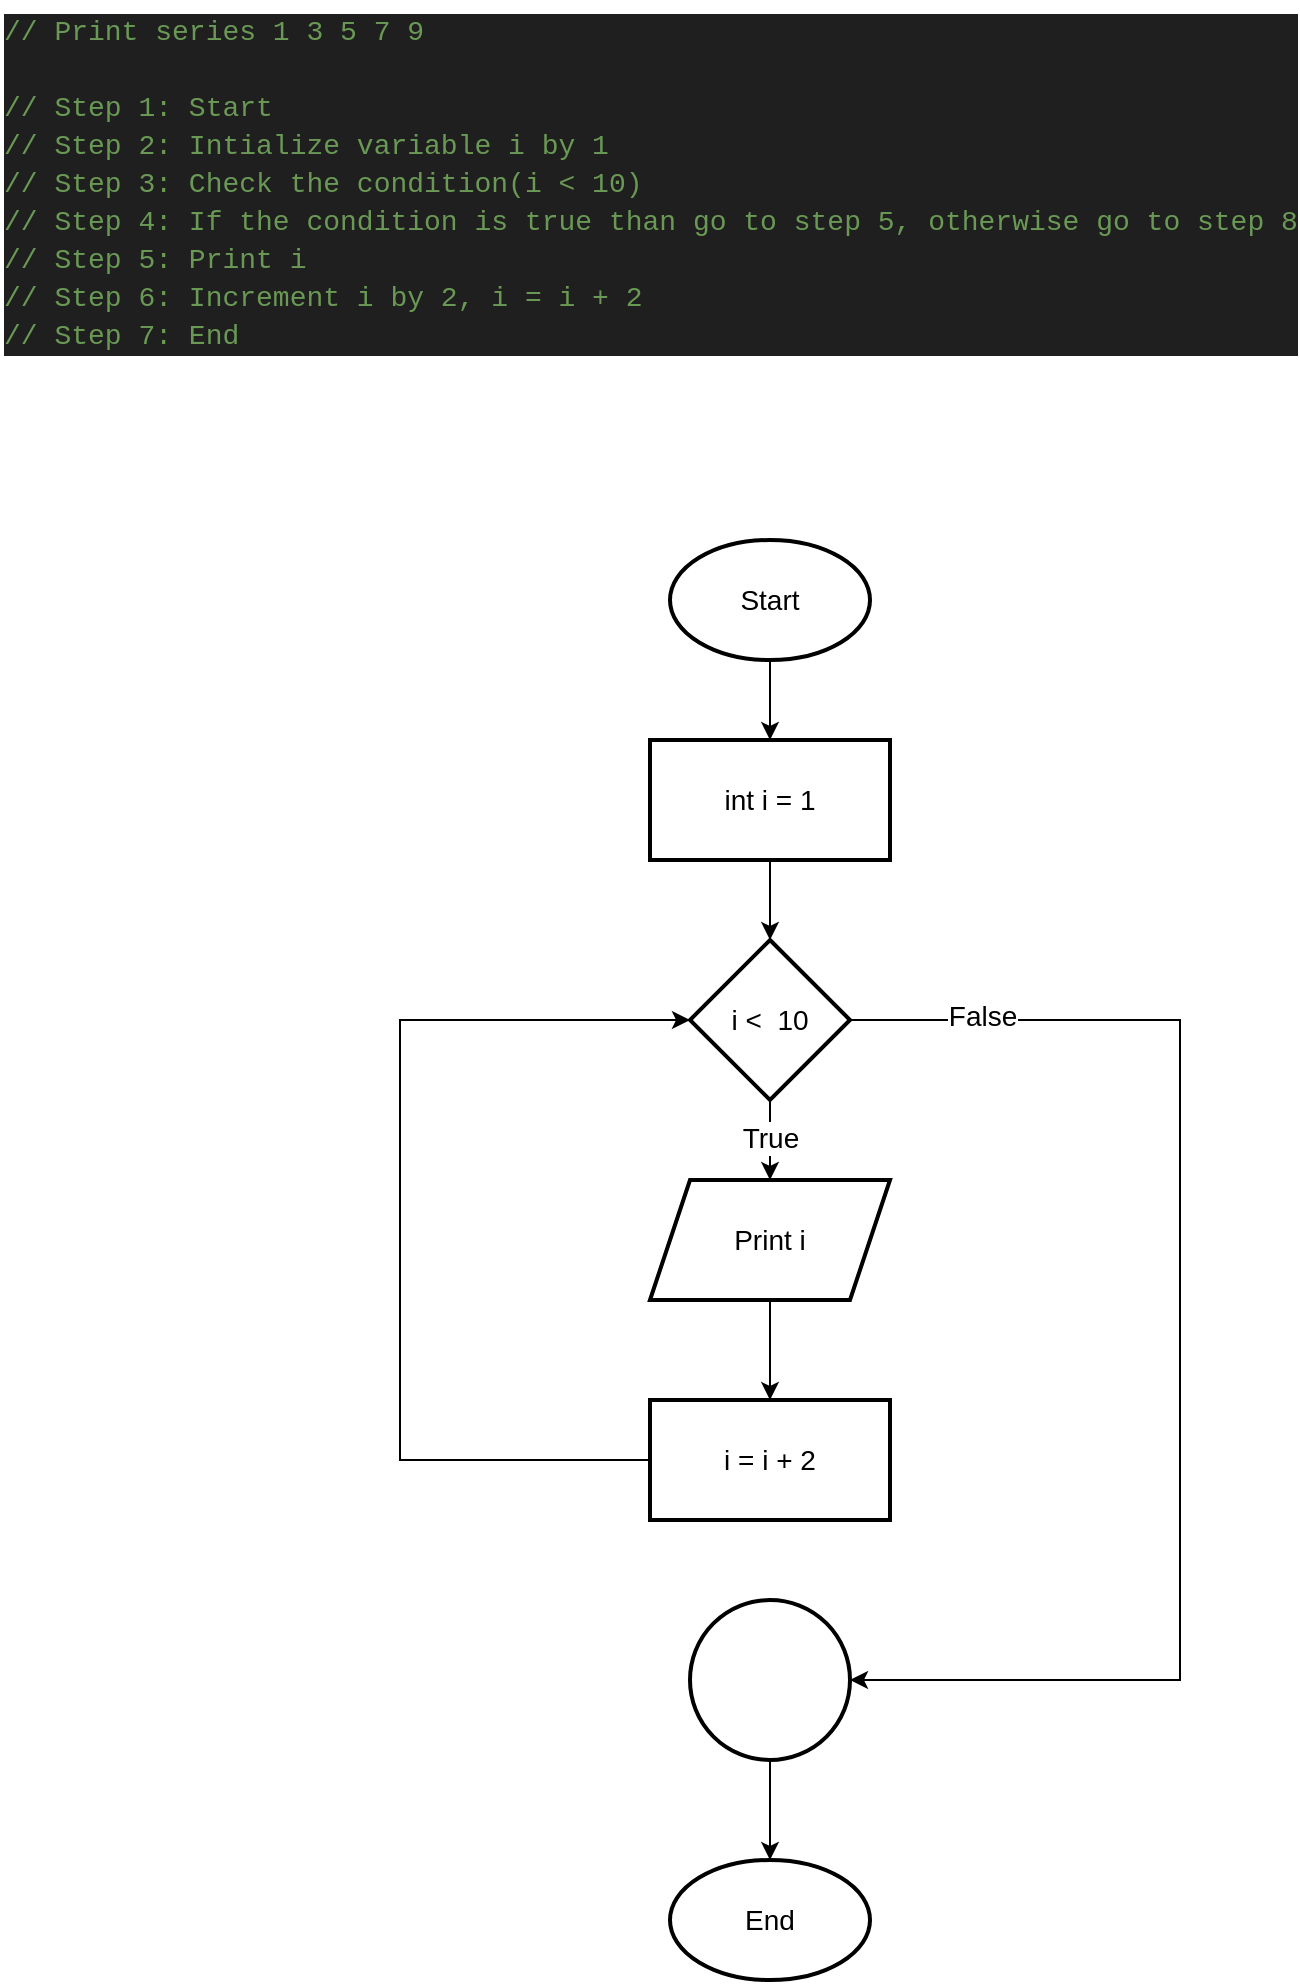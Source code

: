 <mxfile version="26.2.12">
  <diagram name="Page-1" id="WIkNgRhWNoN-tP-EKFoz">
    <mxGraphModel dx="1044" dy="562" grid="1" gridSize="10" guides="1" tooltips="1" connect="1" arrows="1" fold="1" page="1" pageScale="1" pageWidth="850" pageHeight="1100" math="0" shadow="0">
      <root>
        <mxCell id="0" />
        <mxCell id="1" parent="0" />
        <mxCell id="XNsINnKHMhgDkH4JaSbs-1" value="" style="edgeStyle=orthogonalEdgeStyle;rounded=0;orthogonalLoop=1;jettySize=auto;html=1;fontSize=14;" edge="1" parent="1" source="XNsINnKHMhgDkH4JaSbs-2" target="XNsINnKHMhgDkH4JaSbs-5">
          <mxGeometry relative="1" as="geometry" />
        </mxCell>
        <mxCell id="XNsINnKHMhgDkH4JaSbs-2" value="Start" style="strokeWidth=2;html=1;shape=mxgraph.flowchart.start_1;whiteSpace=wrap;fontSize=14;" vertex="1" parent="1">
          <mxGeometry x="375" y="310" width="100" height="60" as="geometry" />
        </mxCell>
        <mxCell id="XNsINnKHMhgDkH4JaSbs-3" value="End" style="strokeWidth=2;html=1;shape=mxgraph.flowchart.start_1;whiteSpace=wrap;fontSize=14;" vertex="1" parent="1">
          <mxGeometry x="375" y="970" width="100" height="60" as="geometry" />
        </mxCell>
        <mxCell id="XNsINnKHMhgDkH4JaSbs-4" value="" style="edgeStyle=orthogonalEdgeStyle;rounded=0;orthogonalLoop=1;jettySize=auto;html=1;fontSize=14;" edge="1" parent="1" source="XNsINnKHMhgDkH4JaSbs-5" target="XNsINnKHMhgDkH4JaSbs-10">
          <mxGeometry relative="1" as="geometry" />
        </mxCell>
        <mxCell id="XNsINnKHMhgDkH4JaSbs-5" value="int i = 1" style="whiteSpace=wrap;html=1;strokeWidth=2;fontSize=14;" vertex="1" parent="1">
          <mxGeometry x="365" y="410" width="120" height="60" as="geometry" />
        </mxCell>
        <mxCell id="XNsINnKHMhgDkH4JaSbs-6" value="" style="edgeStyle=orthogonalEdgeStyle;rounded=0;orthogonalLoop=1;jettySize=auto;html=1;fontSize=14;" edge="1" parent="1" source="XNsINnKHMhgDkH4JaSbs-10" target="XNsINnKHMhgDkH4JaSbs-12">
          <mxGeometry relative="1" as="geometry" />
        </mxCell>
        <mxCell id="XNsINnKHMhgDkH4JaSbs-7" value="True" style="edgeLabel;html=1;align=center;verticalAlign=middle;resizable=0;points=[];fontSize=14;" vertex="1" connectable="0" parent="XNsINnKHMhgDkH4JaSbs-6">
          <mxGeometry x="-0.04" relative="1" as="geometry">
            <mxPoint as="offset" />
          </mxGeometry>
        </mxCell>
        <mxCell id="XNsINnKHMhgDkH4JaSbs-8" value="" style="edgeStyle=orthogonalEdgeStyle;rounded=0;orthogonalLoop=1;jettySize=auto;html=1;fontSize=14;" edge="1" parent="1" source="XNsINnKHMhgDkH4JaSbs-10" target="XNsINnKHMhgDkH4JaSbs-16">
          <mxGeometry relative="1" as="geometry">
            <Array as="points">
              <mxPoint x="630" y="550" />
              <mxPoint x="630" y="880" />
            </Array>
          </mxGeometry>
        </mxCell>
        <mxCell id="XNsINnKHMhgDkH4JaSbs-9" value="False" style="edgeLabel;html=1;align=center;verticalAlign=middle;resizable=0;points=[];fontSize=14;" vertex="1" connectable="0" parent="XNsINnKHMhgDkH4JaSbs-8">
          <mxGeometry x="-0.801" y="2" relative="1" as="geometry">
            <mxPoint as="offset" />
          </mxGeometry>
        </mxCell>
        <mxCell id="XNsINnKHMhgDkH4JaSbs-10" value="i &amp;lt;&amp;nbsp; 10" style="rhombus;whiteSpace=wrap;html=1;strokeWidth=2;fontSize=14;" vertex="1" parent="1">
          <mxGeometry x="385" y="510" width="80" height="80" as="geometry" />
        </mxCell>
        <mxCell id="XNsINnKHMhgDkH4JaSbs-11" value="" style="edgeStyle=orthogonalEdgeStyle;rounded=0;orthogonalLoop=1;jettySize=auto;html=1;fontSize=14;" edge="1" parent="1" source="XNsINnKHMhgDkH4JaSbs-12" target="XNsINnKHMhgDkH4JaSbs-14">
          <mxGeometry relative="1" as="geometry" />
        </mxCell>
        <mxCell id="XNsINnKHMhgDkH4JaSbs-12" value="Print i" style="shape=parallelogram;perimeter=parallelogramPerimeter;whiteSpace=wrap;html=1;fixedSize=1;strokeWidth=2;fontSize=14;" vertex="1" parent="1">
          <mxGeometry x="365" y="630" width="120" height="60" as="geometry" />
        </mxCell>
        <mxCell id="XNsINnKHMhgDkH4JaSbs-13" value="" style="edgeStyle=orthogonalEdgeStyle;rounded=0;orthogonalLoop=1;jettySize=auto;html=1;entryX=0;entryY=0.5;entryDx=0;entryDy=0;fontSize=14;" edge="1" parent="1" source="XNsINnKHMhgDkH4JaSbs-14" target="XNsINnKHMhgDkH4JaSbs-10">
          <mxGeometry relative="1" as="geometry">
            <mxPoint x="285" y="770" as="targetPoint" />
            <Array as="points">
              <mxPoint x="240" y="770" />
              <mxPoint x="240" y="550" />
            </Array>
          </mxGeometry>
        </mxCell>
        <mxCell id="XNsINnKHMhgDkH4JaSbs-14" value="i = i + 2" style="whiteSpace=wrap;html=1;strokeWidth=2;fontSize=14;" vertex="1" parent="1">
          <mxGeometry x="365" y="740" width="120" height="60" as="geometry" />
        </mxCell>
        <mxCell id="XNsINnKHMhgDkH4JaSbs-15" value="" style="edgeStyle=orthogonalEdgeStyle;rounded=0;orthogonalLoop=1;jettySize=auto;html=1;fontSize=14;" edge="1" parent="1" source="XNsINnKHMhgDkH4JaSbs-16" target="XNsINnKHMhgDkH4JaSbs-3">
          <mxGeometry relative="1" as="geometry" />
        </mxCell>
        <mxCell id="XNsINnKHMhgDkH4JaSbs-16" value="" style="ellipse;whiteSpace=wrap;html=1;strokeWidth=2;fontSize=14;" vertex="1" parent="1">
          <mxGeometry x="385" y="840" width="80" height="80" as="geometry" />
        </mxCell>
        <mxCell id="XNsINnKHMhgDkH4JaSbs-18" value="&lt;div style=&quot;color: #cccccc;background-color: #1f1f1f;font-family: Consolas, &#39;Courier New&#39;, monospace;font-weight: normal;font-size: 14px;line-height: 19px;white-space: pre;&quot;&gt;&lt;div&gt;&lt;span style=&quot;color: #6a9955;&quot;&gt;// Print series 1 3 5 7 9&lt;/span&gt;&lt;/div&gt;&lt;br&gt;&lt;div&gt;&lt;span style=&quot;color: #6a9955;&quot;&gt;// Step 1: Start&lt;/span&gt;&lt;/div&gt;&lt;div&gt;&lt;span style=&quot;color: #6a9955;&quot;&gt;// Step 2: Intialize variable i by 1&lt;/span&gt;&lt;/div&gt;&lt;div&gt;&lt;span style=&quot;color: #6a9955;&quot;&gt;// Step 3: Check the condition(i &amp;lt; 10)&lt;/span&gt;&lt;/div&gt;&lt;div&gt;&lt;span style=&quot;color: #6a9955;&quot;&gt;// Step 4: If the condition is true than go to step 5, otherwise go to step 8&lt;/span&gt;&lt;/div&gt;&lt;div&gt;&lt;span style=&quot;color: #6a9955;&quot;&gt;// Step 5: Print i&lt;/span&gt;&lt;/div&gt;&lt;div&gt;&lt;span style=&quot;color: #6a9955;&quot;&gt;// Step 6: Increment i by 2, i = i + 2&lt;/span&gt;&lt;/div&gt;&lt;div&gt;&lt;span style=&quot;color: #6a9955;&quot;&gt;// Step 7: End&lt;/span&gt;&lt;/div&gt;&lt;/div&gt;" style="text;whiteSpace=wrap;html=1;" vertex="1" parent="1">
          <mxGeometry x="40" y="40" width="560" height="190" as="geometry" />
        </mxCell>
      </root>
    </mxGraphModel>
  </diagram>
</mxfile>
